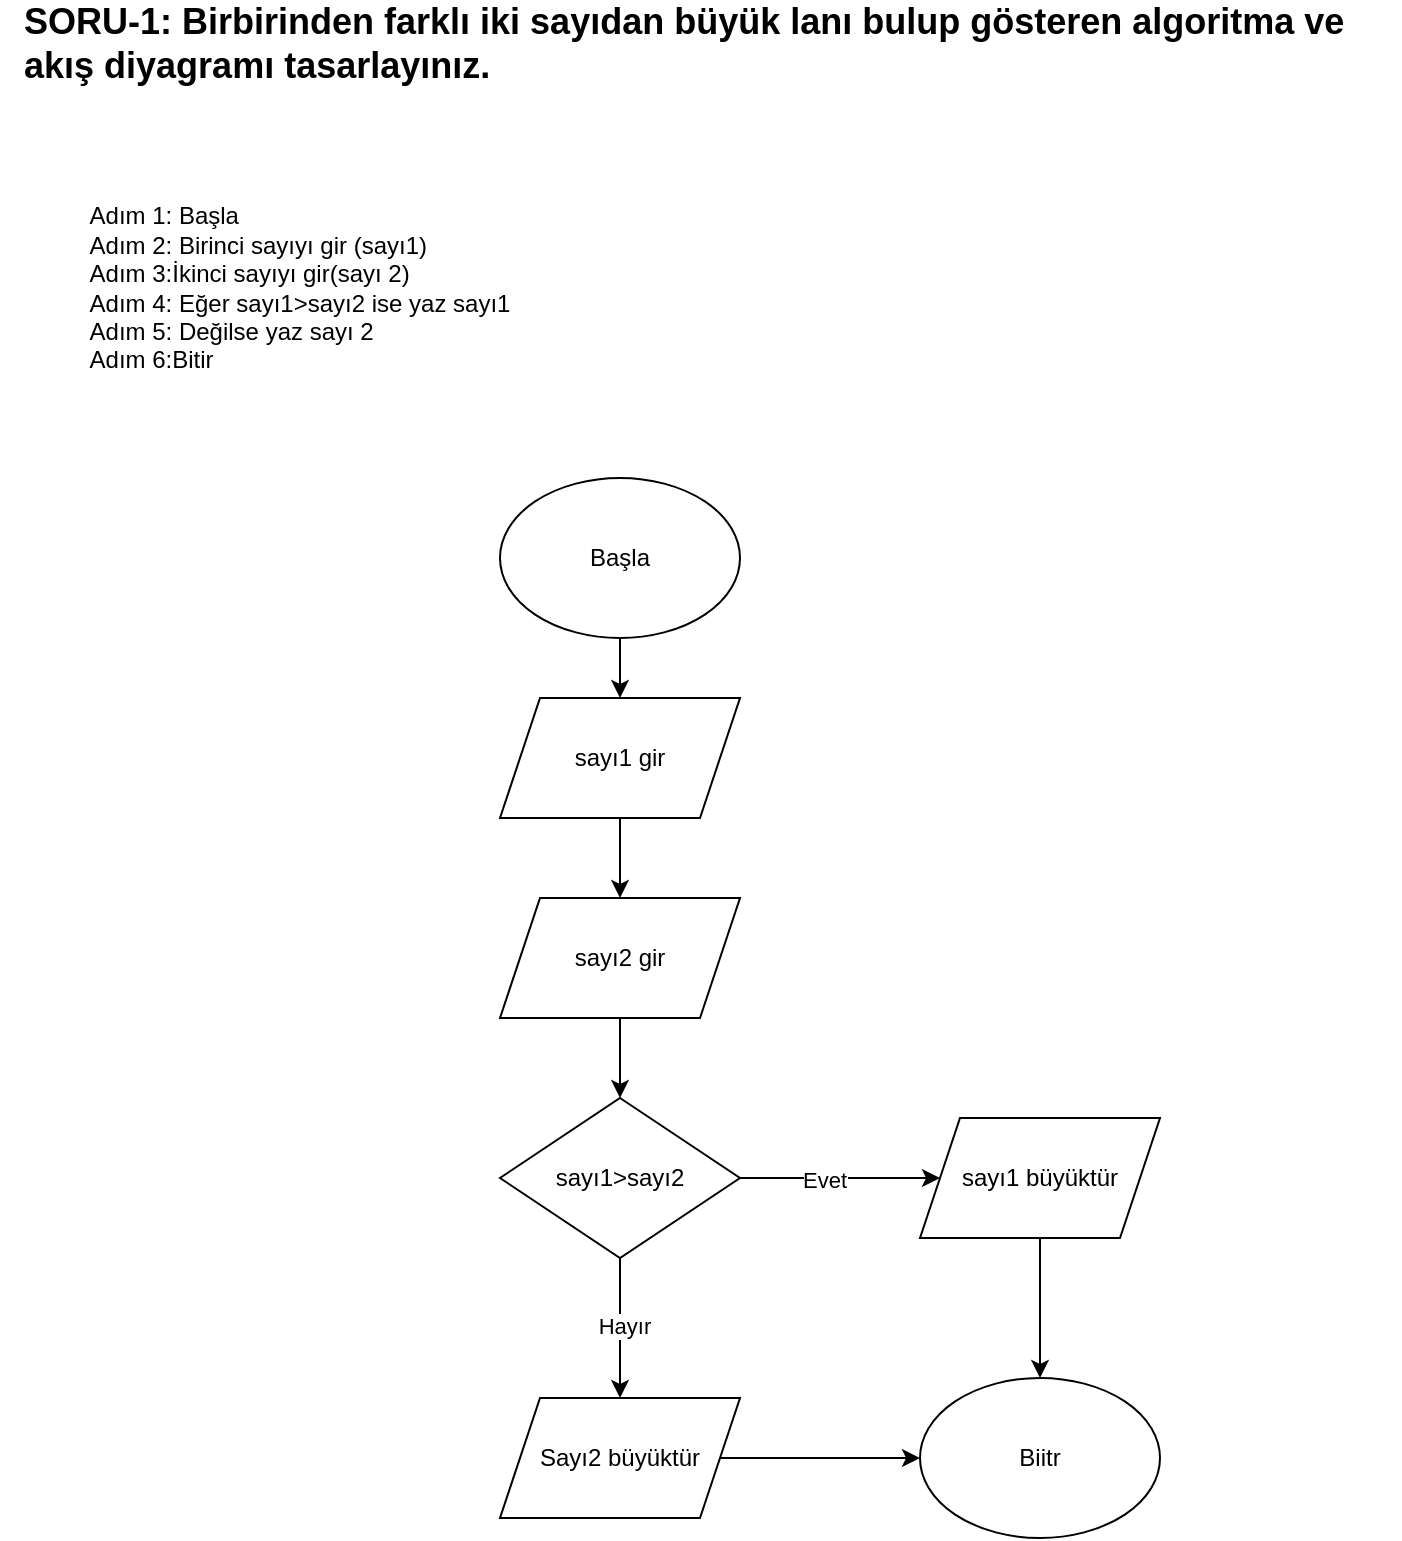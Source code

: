 <mxfile version="24.7.7" pages="8">
  <diagram name="Sayfa -1" id="8TIn3zQopYI5lSx_5Cc3">
    <mxGraphModel dx="1194" dy="520" grid="1" gridSize="10" guides="1" tooltips="1" connect="1" arrows="1" fold="1" page="1" pageScale="1" pageWidth="827" pageHeight="1169" math="0" shadow="0">
      <root>
        <mxCell id="0" />
        <mxCell id="1" parent="0" />
        <mxCell id="Z6iicOLlQh6FCDR5c96K-1" value="&lt;b&gt;&lt;font style=&quot;font-size: 18px;&quot;&gt;SORU-1: Birbirinden farklı iki sayıdan büyük lanı bulup gösteren algoritma ve akış diyagramı tasarlayınız.&lt;/font&gt;&lt;/b&gt;&lt;div&gt;&lt;b&gt;&lt;font size=&quot;3&quot;&gt;&lt;br&gt;&lt;/font&gt;&lt;/b&gt;&lt;/div&gt;&lt;div style=&quot;&quot;&gt;&lt;br&gt;&lt;/div&gt;" style="text;html=1;align=left;verticalAlign=middle;whiteSpace=wrap;rounded=0;" vertex="1" parent="1">
          <mxGeometry x="60" y="50" width="690" height="60" as="geometry" />
        </mxCell>
        <mxCell id="Z6iicOLlQh6FCDR5c96K-2" value="&lt;div style=&quot;text-align: left;&quot;&gt;&lt;span style=&quot;background-color: initial;&quot;&gt;Adım 1: Başla&lt;/span&gt;&lt;/div&gt;&lt;div style=&quot;text-align: left;&quot;&gt;Adım 2: Birinci sayıyı gir (sayı1)&lt;/div&gt;&lt;div style=&quot;text-align: left;&quot;&gt;Adım 3:İkinci sayıyı gir(sayı 2)&lt;/div&gt;&lt;div style=&quot;text-align: left;&quot;&gt;Adım 4: Eğer sayı1&amp;gt;sayı2 ise yaz sayı1&lt;/div&gt;&lt;div style=&quot;text-align: left;&quot;&gt;Adım 5: Değilse yaz sayı 2&lt;/div&gt;&lt;div style=&quot;text-align: left;&quot;&gt;Adım 6:Bitir&lt;/div&gt;" style="text;html=1;align=center;verticalAlign=middle;whiteSpace=wrap;rounded=0;" vertex="1" parent="1">
          <mxGeometry x="50" y="120" width="300" height="130" as="geometry" />
        </mxCell>
        <mxCell id="Z6iicOLlQh6FCDR5c96K-5" value="" style="edgeStyle=orthogonalEdgeStyle;rounded=0;orthogonalLoop=1;jettySize=auto;html=1;" edge="1" parent="1" source="Z6iicOLlQh6FCDR5c96K-3" target="Z6iicOLlQh6FCDR5c96K-4">
          <mxGeometry relative="1" as="geometry" />
        </mxCell>
        <mxCell id="Z6iicOLlQh6FCDR5c96K-3" value="Başla" style="ellipse;whiteSpace=wrap;html=1;" vertex="1" parent="1">
          <mxGeometry x="300" y="280" width="120" height="80" as="geometry" />
        </mxCell>
        <mxCell id="Z6iicOLlQh6FCDR5c96K-7" value="" style="edgeStyle=orthogonalEdgeStyle;rounded=0;orthogonalLoop=1;jettySize=auto;html=1;" edge="1" parent="1" source="Z6iicOLlQh6FCDR5c96K-4" target="Z6iicOLlQh6FCDR5c96K-6">
          <mxGeometry relative="1" as="geometry" />
        </mxCell>
        <mxCell id="Z6iicOLlQh6FCDR5c96K-4" value="sayı1 gir" style="shape=parallelogram;perimeter=parallelogramPerimeter;whiteSpace=wrap;html=1;fixedSize=1;" vertex="1" parent="1">
          <mxGeometry x="300" y="390" width="120" height="60" as="geometry" />
        </mxCell>
        <mxCell id="Z6iicOLlQh6FCDR5c96K-9" value="" style="edgeStyle=orthogonalEdgeStyle;rounded=0;orthogonalLoop=1;jettySize=auto;html=1;" edge="1" parent="1" source="Z6iicOLlQh6FCDR5c96K-6" target="Z6iicOLlQh6FCDR5c96K-8">
          <mxGeometry relative="1" as="geometry" />
        </mxCell>
        <mxCell id="Z6iicOLlQh6FCDR5c96K-6" value="sayı2 gir" style="shape=parallelogram;perimeter=parallelogramPerimeter;whiteSpace=wrap;html=1;fixedSize=1;" vertex="1" parent="1">
          <mxGeometry x="300" y="490" width="120" height="60" as="geometry" />
        </mxCell>
        <mxCell id="Z6iicOLlQh6FCDR5c96K-15" value="" style="edgeStyle=orthogonalEdgeStyle;rounded=0;orthogonalLoop=1;jettySize=auto;html=1;" edge="1" parent="1" source="Z6iicOLlQh6FCDR5c96K-8" target="Z6iicOLlQh6FCDR5c96K-10">
          <mxGeometry relative="1" as="geometry" />
        </mxCell>
        <mxCell id="Z6iicOLlQh6FCDR5c96K-16" value="Evet" style="edgeLabel;html=1;align=center;verticalAlign=middle;resizable=0;points=[];" vertex="1" connectable="0" parent="Z6iicOLlQh6FCDR5c96K-15">
          <mxGeometry x="-0.167" relative="1" as="geometry">
            <mxPoint y="1" as="offset" />
          </mxGeometry>
        </mxCell>
        <mxCell id="Z6iicOLlQh6FCDR5c96K-18" value="" style="edgeStyle=orthogonalEdgeStyle;rounded=0;orthogonalLoop=1;jettySize=auto;html=1;" edge="1" parent="1" source="Z6iicOLlQh6FCDR5c96K-8" target="Z6iicOLlQh6FCDR5c96K-17">
          <mxGeometry relative="1" as="geometry" />
        </mxCell>
        <mxCell id="Z6iicOLlQh6FCDR5c96K-19" value="Hayır" style="edgeLabel;html=1;align=center;verticalAlign=middle;resizable=0;points=[];" vertex="1" connectable="0" parent="Z6iicOLlQh6FCDR5c96K-18">
          <mxGeometry x="-0.025" y="2" relative="1" as="geometry">
            <mxPoint as="offset" />
          </mxGeometry>
        </mxCell>
        <mxCell id="Z6iicOLlQh6FCDR5c96K-8" value="sayı1&amp;gt;sayı2" style="rhombus;whiteSpace=wrap;html=1;" vertex="1" parent="1">
          <mxGeometry x="300" y="590" width="120" height="80" as="geometry" />
        </mxCell>
        <mxCell id="Z6iicOLlQh6FCDR5c96K-22" value="" style="edgeStyle=orthogonalEdgeStyle;rounded=0;orthogonalLoop=1;jettySize=auto;html=1;" edge="1" parent="1" source="Z6iicOLlQh6FCDR5c96K-10" target="Z6iicOLlQh6FCDR5c96K-20">
          <mxGeometry relative="1" as="geometry" />
        </mxCell>
        <mxCell id="Z6iicOLlQh6FCDR5c96K-10" value="sayı1 büyüktür" style="shape=parallelogram;perimeter=parallelogramPerimeter;whiteSpace=wrap;html=1;fixedSize=1;" vertex="1" parent="1">
          <mxGeometry x="510" y="600" width="120" height="60" as="geometry" />
        </mxCell>
        <mxCell id="Z6iicOLlQh6FCDR5c96K-21" value="" style="edgeStyle=orthogonalEdgeStyle;rounded=0;orthogonalLoop=1;jettySize=auto;html=1;" edge="1" parent="1" source="Z6iicOLlQh6FCDR5c96K-17" target="Z6iicOLlQh6FCDR5c96K-20">
          <mxGeometry relative="1" as="geometry" />
        </mxCell>
        <mxCell id="Z6iicOLlQh6FCDR5c96K-17" value="Sayı2 büyüktür" style="shape=parallelogram;perimeter=parallelogramPerimeter;whiteSpace=wrap;html=1;fixedSize=1;" vertex="1" parent="1">
          <mxGeometry x="300" y="740" width="120" height="60" as="geometry" />
        </mxCell>
        <mxCell id="Z6iicOLlQh6FCDR5c96K-20" value="Biitr" style="ellipse;whiteSpace=wrap;html=1;" vertex="1" parent="1">
          <mxGeometry x="510" y="730" width="120" height="80" as="geometry" />
        </mxCell>
      </root>
    </mxGraphModel>
  </diagram>
  <diagram id="6tcUykKg7Ndr2VThZamd" name="Sayfa -2">
    <mxGraphModel dx="1194" dy="1689" grid="1" gridSize="10" guides="1" tooltips="1" connect="1" arrows="1" fold="1" page="1" pageScale="1" pageWidth="827" pageHeight="1169" math="0" shadow="0">
      <root>
        <mxCell id="0" />
        <mxCell id="1" parent="0" />
        <mxCell id="WCuC0tUViyuLJzzAWCMi-1" value="&lt;span style=&quot;font-size: 14px;&quot;&gt;&lt;b&gt;SORU-2: Bir öğrencinin klavyeden girilen iki notunun ortalamasını hesaplayan ve çıkan sonuca göre notun iyi ve kötü olduğunu ekrana yazdıran programın algoritmasını ve akış şemasını hazırlayınız. (Ortalama 70&#39;den büyük ise iyi, küçük ise kötü kabul edilecek)&lt;/b&gt;&lt;/span&gt;" style="text;html=1;align=left;verticalAlign=middle;whiteSpace=wrap;rounded=0;" vertex="1" parent="1">
          <mxGeometry x="50" y="-1120" width="730" height="80" as="geometry" />
        </mxCell>
        <mxCell id="WCuC0tUViyuLJzzAWCMi-3" value="Adım-1: Başla&lt;div&gt;Adım-2: Birinci notu gir (not1)&lt;/div&gt;&lt;div&gt;Adım-3: İkinci notu gir (not2)&lt;/div&gt;&lt;div&gt;Adım-4 : ortalama = (not1 + not2)/2&lt;/div&gt;&lt;div&gt;Adım-5: ortalama&amp;gt;70 ise yaz iyii&lt;/div&gt;&lt;div&gt;Adım-6: Değilse yaz kötü&lt;/div&gt;&lt;div&gt;Adım-7: Bitir&lt;/div&gt;" style="text;html=1;align=left;verticalAlign=middle;resizable=0;points=[];autosize=1;strokeColor=none;fillColor=none;" vertex="1" parent="1">
          <mxGeometry x="60" y="-1005" width="210" height="110" as="geometry" />
        </mxCell>
        <mxCell id="WCuC0tUViyuLJzzAWCMi-8" value="" style="edgeStyle=orthogonalEdgeStyle;rounded=0;orthogonalLoop=1;jettySize=auto;html=1;" edge="1" parent="1" source="WCuC0tUViyuLJzzAWCMi-4" target="WCuC0tUViyuLJzzAWCMi-5">
          <mxGeometry relative="1" as="geometry" />
        </mxCell>
        <mxCell id="WCuC0tUViyuLJzzAWCMi-4" value="Başla" style="ellipse;whiteSpace=wrap;html=1;" vertex="1" parent="1">
          <mxGeometry x="230" y="-860" width="140" height="90" as="geometry" />
        </mxCell>
        <mxCell id="WCuC0tUViyuLJzzAWCMi-9" value="" style="edgeStyle=orthogonalEdgeStyle;rounded=0;orthogonalLoop=1;jettySize=auto;html=1;" edge="1" parent="1" source="WCuC0tUViyuLJzzAWCMi-5" target="WCuC0tUViyuLJzzAWCMi-6">
          <mxGeometry relative="1" as="geometry" />
        </mxCell>
        <mxCell id="WCuC0tUViyuLJzzAWCMi-5" value="not1 gir" style="shape=parallelogram;perimeter=parallelogramPerimeter;whiteSpace=wrap;html=1;fixedSize=1;" vertex="1" parent="1">
          <mxGeometry x="240" y="-730" width="120" height="60" as="geometry" />
        </mxCell>
        <mxCell id="WCuC0tUViyuLJzzAWCMi-10" value="" style="edgeStyle=orthogonalEdgeStyle;rounded=0;orthogonalLoop=1;jettySize=auto;html=1;" edge="1" parent="1" source="WCuC0tUViyuLJzzAWCMi-6" target="WCuC0tUViyuLJzzAWCMi-7">
          <mxGeometry relative="1" as="geometry" />
        </mxCell>
        <mxCell id="WCuC0tUViyuLJzzAWCMi-6" value="not2 gir" style="shape=parallelogram;perimeter=parallelogramPerimeter;whiteSpace=wrap;html=1;fixedSize=1;" vertex="1" parent="1">
          <mxGeometry x="240" y="-620" width="120" height="60" as="geometry" />
        </mxCell>
        <mxCell id="WCuC0tUViyuLJzzAWCMi-12" value="" style="edgeStyle=orthogonalEdgeStyle;rounded=0;orthogonalLoop=1;jettySize=auto;html=1;" edge="1" parent="1" source="WCuC0tUViyuLJzzAWCMi-7" target="WCuC0tUViyuLJzzAWCMi-11">
          <mxGeometry relative="1" as="geometry" />
        </mxCell>
        <mxCell id="WCuC0tUViyuLJzzAWCMi-7" value="not1+not2=toplam" style="rounded=0;whiteSpace=wrap;html=1;" vertex="1" parent="1">
          <mxGeometry x="240" y="-510" width="120" height="60" as="geometry" />
        </mxCell>
        <mxCell id="WCuC0tUViyuLJzzAWCMi-15" value="" style="edgeStyle=orthogonalEdgeStyle;rounded=0;orthogonalLoop=1;jettySize=auto;html=1;" edge="1" parent="1" source="WCuC0tUViyuLJzzAWCMi-11" target="WCuC0tUViyuLJzzAWCMi-13">
          <mxGeometry relative="1" as="geometry" />
        </mxCell>
        <mxCell id="WCuC0tUViyuLJzzAWCMi-11" value="toplam/2=ortalama" style="rounded=0;whiteSpace=wrap;html=1;" vertex="1" parent="1">
          <mxGeometry x="240" y="-400" width="120" height="60" as="geometry" />
        </mxCell>
        <mxCell id="WCuC0tUViyuLJzzAWCMi-16" value="" style="edgeStyle=orthogonalEdgeStyle;rounded=0;orthogonalLoop=1;jettySize=auto;html=1;" edge="1" parent="1" source="WCuC0tUViyuLJzzAWCMi-13" target="WCuC0tUViyuLJzzAWCMi-14">
          <mxGeometry relative="1" as="geometry" />
        </mxCell>
        <mxCell id="WCuC0tUViyuLJzzAWCMi-17" value="evet" style="edgeLabel;html=1;align=center;verticalAlign=middle;resizable=0;points=[];" vertex="1" connectable="0" parent="WCuC0tUViyuLJzzAWCMi-16">
          <mxGeometry x="-0.156" y="-2" relative="1" as="geometry">
            <mxPoint as="offset" />
          </mxGeometry>
        </mxCell>
        <mxCell id="WCuC0tUViyuLJzzAWCMi-19" value="" style="edgeStyle=orthogonalEdgeStyle;rounded=0;orthogonalLoop=1;jettySize=auto;html=1;" edge="1" parent="1" source="WCuC0tUViyuLJzzAWCMi-13" target="WCuC0tUViyuLJzzAWCMi-18">
          <mxGeometry relative="1" as="geometry" />
        </mxCell>
        <mxCell id="WCuC0tUViyuLJzzAWCMi-20" value="hayır" style="edgeLabel;html=1;align=center;verticalAlign=middle;resizable=0;points=[];" vertex="1" connectable="0" parent="WCuC0tUViyuLJzzAWCMi-19">
          <mxGeometry x="-0.16" y="-1" relative="1" as="geometry">
            <mxPoint as="offset" />
          </mxGeometry>
        </mxCell>
        <mxCell id="WCuC0tUViyuLJzzAWCMi-13" value="ortalama&amp;gt;70" style="shape=parallelogram;perimeter=parallelogramPerimeter;whiteSpace=wrap;html=1;fixedSize=1;" vertex="1" parent="1">
          <mxGeometry x="240" y="-300" width="120" height="60" as="geometry" />
        </mxCell>
        <mxCell id="WCuC0tUViyuLJzzAWCMi-23" value="" style="edgeStyle=orthogonalEdgeStyle;rounded=0;orthogonalLoop=1;jettySize=auto;html=1;" edge="1" parent="1" source="WCuC0tUViyuLJzzAWCMi-14" target="WCuC0tUViyuLJzzAWCMi-21">
          <mxGeometry relative="1" as="geometry" />
        </mxCell>
        <mxCell id="WCuC0tUViyuLJzzAWCMi-14" value="iyi" style="shape=document;whiteSpace=wrap;html=1;boundedLbl=1;" vertex="1" parent="1">
          <mxGeometry x="414" y="-300" width="120" height="60" as="geometry" />
        </mxCell>
        <mxCell id="WCuC0tUViyuLJzzAWCMi-22" value="" style="edgeStyle=orthogonalEdgeStyle;rounded=0;orthogonalLoop=1;jettySize=auto;html=1;" edge="1" parent="1" source="WCuC0tUViyuLJzzAWCMi-18" target="WCuC0tUViyuLJzzAWCMi-21">
          <mxGeometry relative="1" as="geometry" />
        </mxCell>
        <mxCell id="WCuC0tUViyuLJzzAWCMi-18" value="kötü" style="shape=document;whiteSpace=wrap;html=1;boundedLbl=1;" vertex="1" parent="1">
          <mxGeometry x="240" y="-190" width="120" height="60" as="geometry" />
        </mxCell>
        <mxCell id="WCuC0tUViyuLJzzAWCMi-21" value="Bitir" style="ellipse;whiteSpace=wrap;html=1;" vertex="1" parent="1">
          <mxGeometry x="414" y="-200" width="120" height="80" as="geometry" />
        </mxCell>
      </root>
    </mxGraphModel>
  </diagram>
  <diagram id="eAqgG2Tcb8Nez8pgeEzO" name="Sayfa -3">
    <mxGraphModel dx="2021" dy="520" grid="1" gridSize="10" guides="1" tooltips="1" connect="1" arrows="1" fold="1" page="1" pageScale="1" pageWidth="827" pageHeight="1169" math="0" shadow="0">
      <root>
        <mxCell id="0" />
        <mxCell id="1" parent="0" />
        <mxCell id="n0dp1UExQheG4n5YwMV1-1" value="&lt;span style=&quot;font-size: 14px;&quot;&gt;&lt;b&gt;SORU-3 : Verilen tamsaynın sıfır, pozitif ya da negatif olup olmadığını bulan algoritma ve akış diyagramı tasarlayınız.&lt;/b&gt;&lt;/span&gt;" style="text;html=1;align=left;verticalAlign=middle;whiteSpace=wrap;rounded=0;" vertex="1" parent="1">
          <mxGeometry x="60" y="40" width="690" height="90" as="geometry" />
        </mxCell>
        <mxCell id="n0dp1UExQheG4n5YwMV1-2" value="Adım 1: Başla&lt;div&gt;Adım 2:Sayı gir (sayı1)&lt;/div&gt;&lt;div&gt;Adım 3: Eğer sayı1&amp;gt;0 ise yaz pozitif&lt;/div&gt;&lt;div&gt;Adım 4: Eğer sayı1&amp;lt;0 ise yaz negatif&lt;/div&gt;&lt;div&gt;Adım 5: Değilse yaz sıfır&amp;nbsp;&lt;/div&gt;&lt;div&gt;Adım 6: Bitir&lt;/div&gt;" style="text;html=1;align=left;verticalAlign=middle;whiteSpace=wrap;rounded=0;" vertex="1" parent="1">
          <mxGeometry x="40" y="130" width="240" height="90" as="geometry" />
        </mxCell>
        <mxCell id="uROtte4X9fEbl7g7SXkK-3" value="" style="edgeStyle=orthogonalEdgeStyle;rounded=0;orthogonalLoop=1;jettySize=auto;html=1;" edge="1" parent="1" source="uROtte4X9fEbl7g7SXkK-1" target="uROtte4X9fEbl7g7SXkK-2">
          <mxGeometry relative="1" as="geometry" />
        </mxCell>
        <mxCell id="uROtte4X9fEbl7g7SXkK-1" value="Başla" style="ellipse;whiteSpace=wrap;html=1;" vertex="1" parent="1">
          <mxGeometry x="294" y="240" width="120" height="80" as="geometry" />
        </mxCell>
        <mxCell id="uROtte4X9fEbl7g7SXkK-5" value="" style="edgeStyle=orthogonalEdgeStyle;rounded=0;orthogonalLoop=1;jettySize=auto;html=1;" edge="1" parent="1" source="uROtte4X9fEbl7g7SXkK-2" target="uROtte4X9fEbl7g7SXkK-4">
          <mxGeometry relative="1" as="geometry" />
        </mxCell>
        <mxCell id="uROtte4X9fEbl7g7SXkK-15" value="" style="edgeStyle=orthogonalEdgeStyle;rounded=0;orthogonalLoop=1;jettySize=auto;html=1;" edge="1" parent="1" source="uROtte4X9fEbl7g7SXkK-2" target="uROtte4X9fEbl7g7SXkK-12">
          <mxGeometry relative="1" as="geometry" />
        </mxCell>
        <mxCell id="uROtte4X9fEbl7g7SXkK-19" style="edgeStyle=orthogonalEdgeStyle;rounded=0;orthogonalLoop=1;jettySize=auto;html=1;entryX=1;entryY=0;entryDx=0;entryDy=0;" edge="1" parent="1" source="uROtte4X9fEbl7g7SXkK-2" target="uROtte4X9fEbl7g7SXkK-16">
          <mxGeometry relative="1" as="geometry">
            <mxPoint x="354" y="470" as="targetPoint" />
          </mxGeometry>
        </mxCell>
        <mxCell id="uROtte4X9fEbl7g7SXkK-2" value="sayı1 gir" style="shape=parallelogram;perimeter=parallelogramPerimeter;whiteSpace=wrap;html=1;fixedSize=1;" vertex="1" parent="1">
          <mxGeometry x="294" y="360" width="120" height="60" as="geometry" />
        </mxCell>
        <mxCell id="uROtte4X9fEbl7g7SXkK-9" value="" style="edgeStyle=orthogonalEdgeStyle;rounded=0;orthogonalLoop=1;jettySize=auto;html=1;" edge="1" parent="1" source="uROtte4X9fEbl7g7SXkK-4" target="uROtte4X9fEbl7g7SXkK-6">
          <mxGeometry relative="1" as="geometry" />
        </mxCell>
        <mxCell id="uROtte4X9fEbl7g7SXkK-10" value="evet" style="edgeLabel;html=1;align=center;verticalAlign=middle;resizable=0;points=[];" vertex="1" connectable="0" parent="uROtte4X9fEbl7g7SXkK-9">
          <mxGeometry x="-0.016" y="-2" relative="1" as="geometry">
            <mxPoint y="1" as="offset" />
          </mxGeometry>
        </mxCell>
        <mxCell id="uROtte4X9fEbl7g7SXkK-4" value="sayı1&amp;gt;0" style="rhombus;whiteSpace=wrap;html=1;" vertex="1" parent="1">
          <mxGeometry x="360" y="470" width="150" height="80" as="geometry" />
        </mxCell>
        <mxCell id="uROtte4X9fEbl7g7SXkK-23" style="edgeStyle=orthogonalEdgeStyle;rounded=0;orthogonalLoop=1;jettySize=auto;html=1;exitX=0;exitY=1;exitDx=0;exitDy=0;entryX=1;entryY=0;entryDx=0;entryDy=0;" edge="1" parent="1" source="uROtte4X9fEbl7g7SXkK-6" target="uROtte4X9fEbl7g7SXkK-20">
          <mxGeometry relative="1" as="geometry" />
        </mxCell>
        <mxCell id="uROtte4X9fEbl7g7SXkK-6" value="pozitif" style="shape=parallelogram;perimeter=parallelogramPerimeter;whiteSpace=wrap;html=1;fixedSize=1;" vertex="1" parent="1">
          <mxGeometry x="550" y="480" width="120" height="70" as="geometry" />
        </mxCell>
        <mxCell id="uROtte4X9fEbl7g7SXkK-14" value="" style="edgeStyle=orthogonalEdgeStyle;rounded=0;orthogonalLoop=1;jettySize=auto;html=1;" edge="1" parent="1" source="uROtte4X9fEbl7g7SXkK-12" target="uROtte4X9fEbl7g7SXkK-13">
          <mxGeometry relative="1" as="geometry" />
        </mxCell>
        <mxCell id="uROtte4X9fEbl7g7SXkK-12" value="sayı1&amp;lt;0" style="rhombus;whiteSpace=wrap;html=1;" vertex="1" parent="1">
          <mxGeometry x="100" y="350" width="150" height="80" as="geometry" />
        </mxCell>
        <mxCell id="uROtte4X9fEbl7g7SXkK-25" style="edgeStyle=orthogonalEdgeStyle;rounded=0;orthogonalLoop=1;jettySize=auto;html=1;exitX=0.25;exitY=1;exitDx=0;exitDy=0;" edge="1" parent="1" source="uROtte4X9fEbl7g7SXkK-13" target="uROtte4X9fEbl7g7SXkK-20">
          <mxGeometry relative="1" as="geometry">
            <mxPoint x="270" y="1000" as="targetPoint" />
            <Array as="points">
              <mxPoint x="-50" y="710" />
            </Array>
          </mxGeometry>
        </mxCell>
        <mxCell id="uROtte4X9fEbl7g7SXkK-13" value="negatif" style="shape=parallelogram;perimeter=parallelogramPerimeter;whiteSpace=wrap;html=1;fixedSize=1;" vertex="1" parent="1">
          <mxGeometry x="-80" y="360" width="120" height="60" as="geometry" />
        </mxCell>
        <mxCell id="uROtte4X9fEbl7g7SXkK-18" value="" style="edgeStyle=orthogonalEdgeStyle;rounded=0;orthogonalLoop=1;jettySize=auto;html=1;" edge="1" parent="1" source="uROtte4X9fEbl7g7SXkK-16" target="uROtte4X9fEbl7g7SXkK-17">
          <mxGeometry relative="1" as="geometry" />
        </mxCell>
        <mxCell id="uROtte4X9fEbl7g7SXkK-16" value="sayı1=0" style="rhombus;whiteSpace=wrap;html=1;" vertex="1" parent="1">
          <mxGeometry x="190" y="480" width="120" height="80" as="geometry" />
        </mxCell>
        <mxCell id="uROtte4X9fEbl7g7SXkK-17" value="sıfır" style="shape=parallelogram;perimeter=parallelogramPerimeter;whiteSpace=wrap;html=1;fixedSize=1;" vertex="1" parent="1">
          <mxGeometry x="10" y="490" width="120" height="60" as="geometry" />
        </mxCell>
        <mxCell id="uROtte4X9fEbl7g7SXkK-20" value="Bitir" style="ellipse;whiteSpace=wrap;html=1;" vertex="1" parent="1">
          <mxGeometry x="250" y="680" width="120" height="80" as="geometry" />
        </mxCell>
        <mxCell id="uROtte4X9fEbl7g7SXkK-24" style="edgeStyle=orthogonalEdgeStyle;rounded=0;orthogonalLoop=1;jettySize=auto;html=1;exitX=0.75;exitY=1;exitDx=0;exitDy=0;entryX=0.258;entryY=0.081;entryDx=0;entryDy=0;entryPerimeter=0;" edge="1" parent="1" source="uROtte4X9fEbl7g7SXkK-17" target="uROtte4X9fEbl7g7SXkK-20">
          <mxGeometry relative="1" as="geometry" />
        </mxCell>
      </root>
    </mxGraphModel>
  </diagram>
  <diagram id="PVmDCBJEGtXN1fiwWIsq" name="Sayfa -4">
    <mxGraphModel dx="1194" dy="520" grid="1" gridSize="10" guides="1" tooltips="1" connect="1" arrows="1" fold="1" page="1" pageScale="1" pageWidth="827" pageHeight="1169" math="0" shadow="0">
      <root>
        <mxCell id="0" />
        <mxCell id="1" parent="0" />
        <mxCell id="-RcinpHAfjEpp2KopYWO-2" value="&lt;font size=&quot;3&quot;&gt;&lt;b&gt;SORU-4: Ekrana 10 defa programcının adını yazan algoritmayı ve akış diyagramını yapınız.&lt;/b&gt;&lt;/font&gt;" style="text;html=1;align=center;verticalAlign=middle;whiteSpace=wrap;rounded=0;" vertex="1" parent="1">
          <mxGeometry x="54" y="30" width="720" height="70" as="geometry" />
        </mxCell>
        <mxCell id="-RcinpHAfjEpp2KopYWO-3" value="Adım 1: Başla&lt;div&gt;Adım 2: sayaç=1 (Saya. bir döngüye girecek ve aynı iami 10 defa yazdırmış olacağız)&lt;/div&gt;&lt;div&gt;Adım 3: Yaz &quot;Hatice&quot;&lt;/div&gt;&lt;div&gt;Adım 4: sayaç=sayaç + 1&lt;/div&gt;&lt;div&gt;Adım 5: Eğer sayaç&amp;lt;10 ise git Adım 3&lt;/div&gt;&lt;div&gt;Adım 6: Bitir&lt;/div&gt;" style="text;html=1;align=left;verticalAlign=middle;whiteSpace=wrap;rounded=0;" vertex="1" parent="1">
          <mxGeometry x="60" y="120" width="250" height="80" as="geometry" />
        </mxCell>
        <mxCell id="-RcinpHAfjEpp2KopYWO-7" value="" style="edgeStyle=orthogonalEdgeStyle;rounded=0;orthogonalLoop=1;jettySize=auto;html=1;entryX=0.5;entryY=0;entryDx=0;entryDy=0;" edge="1" parent="1" source="-RcinpHAfjEpp2KopYWO-5" target="-RcinpHAfjEpp2KopYWO-9">
          <mxGeometry relative="1" as="geometry">
            <mxPoint x="370" y="350" as="targetPoint" />
          </mxGeometry>
        </mxCell>
        <mxCell id="-RcinpHAfjEpp2KopYWO-5" value="Başla" style="ellipse;whiteSpace=wrap;html=1;" vertex="1" parent="1">
          <mxGeometry x="300" y="240" width="120" height="80" as="geometry" />
        </mxCell>
        <mxCell id="-RcinpHAfjEpp2KopYWO-13" value="" style="edgeStyle=orthogonalEdgeStyle;rounded=0;orthogonalLoop=1;jettySize=auto;html=1;" edge="1" parent="1" source="-RcinpHAfjEpp2KopYWO-6" target="-RcinpHAfjEpp2KopYWO-12">
          <mxGeometry relative="1" as="geometry" />
        </mxCell>
        <mxCell id="-RcinpHAfjEpp2KopYWO-6" value="&quot;Hatice&quot;" style="shape=parallelogram;perimeter=parallelogramPerimeter;whiteSpace=wrap;html=1;fixedSize=1;" vertex="1" parent="1">
          <mxGeometry x="300" y="460" width="120" height="60" as="geometry" />
        </mxCell>
        <mxCell id="-RcinpHAfjEpp2KopYWO-11" value="" style="edgeStyle=orthogonalEdgeStyle;rounded=0;orthogonalLoop=1;jettySize=auto;html=1;" edge="1" parent="1" source="-RcinpHAfjEpp2KopYWO-9" target="-RcinpHAfjEpp2KopYWO-6">
          <mxGeometry relative="1" as="geometry" />
        </mxCell>
        <mxCell id="-RcinpHAfjEpp2KopYWO-9" value="sayaç = 1" style="rounded=0;whiteSpace=wrap;html=1;" vertex="1" parent="1">
          <mxGeometry x="300" y="360" width="120" height="60" as="geometry" />
        </mxCell>
        <mxCell id="-RcinpHAfjEpp2KopYWO-15" value="" style="edgeStyle=orthogonalEdgeStyle;rounded=0;orthogonalLoop=1;jettySize=auto;html=1;" edge="1" parent="1" source="-RcinpHAfjEpp2KopYWO-12" target="-RcinpHAfjEpp2KopYWO-14">
          <mxGeometry relative="1" as="geometry" />
        </mxCell>
        <mxCell id="-RcinpHAfjEpp2KopYWO-12" value="sayaç + 1 = sayaç" style="rounded=0;whiteSpace=wrap;html=1;" vertex="1" parent="1">
          <mxGeometry x="300" y="570" width="120" height="60" as="geometry" />
        </mxCell>
        <mxCell id="-RcinpHAfjEpp2KopYWO-17" value="" style="edgeStyle=orthogonalEdgeStyle;rounded=0;orthogonalLoop=1;jettySize=auto;html=1;" edge="1" parent="1" source="-RcinpHAfjEpp2KopYWO-14" target="-RcinpHAfjEpp2KopYWO-16">
          <mxGeometry relative="1" as="geometry" />
        </mxCell>
        <mxCell id="-RcinpHAfjEpp2KopYWO-22" value="evet" style="edgeLabel;html=1;align=center;verticalAlign=middle;resizable=0;points=[];" vertex="1" connectable="0" parent="-RcinpHAfjEpp2KopYWO-17">
          <mxGeometry x="-0.291" y="3" relative="1" as="geometry">
            <mxPoint as="offset" />
          </mxGeometry>
        </mxCell>
        <mxCell id="-RcinpHAfjEpp2KopYWO-24" value="" style="edgeStyle=orthogonalEdgeStyle;rounded=0;orthogonalLoop=1;jettySize=auto;html=1;" edge="1" parent="1" source="-RcinpHAfjEpp2KopYWO-14" target="-RcinpHAfjEpp2KopYWO-23">
          <mxGeometry relative="1" as="geometry" />
        </mxCell>
        <mxCell id="-RcinpHAfjEpp2KopYWO-25" value="hayır" style="edgeLabel;html=1;align=center;verticalAlign=middle;resizable=0;points=[];" vertex="1" connectable="0" parent="-RcinpHAfjEpp2KopYWO-24">
          <mxGeometry x="-0.16" y="2" relative="1" as="geometry">
            <mxPoint as="offset" />
          </mxGeometry>
        </mxCell>
        <mxCell id="-RcinpHAfjEpp2KopYWO-14" value="sayaç&amp;lt;10&amp;nbsp;" style="rhombus;whiteSpace=wrap;html=1;" vertex="1" parent="1">
          <mxGeometry x="297.5" y="690" width="125" height="80" as="geometry" />
        </mxCell>
        <mxCell id="-RcinpHAfjEpp2KopYWO-19" value="" style="edgeStyle=orthogonalEdgeStyle;rounded=0;orthogonalLoop=1;jettySize=auto;html=1;" edge="1" parent="1" source="-RcinpHAfjEpp2KopYWO-16" target="-RcinpHAfjEpp2KopYWO-18">
          <mxGeometry relative="1" as="geometry" />
        </mxCell>
        <mxCell id="-RcinpHAfjEpp2KopYWO-16" value="" style="shape=waypoint;sketch=0;size=6;pointerEvents=1;points=[];fillColor=default;resizable=0;rotatable=0;perimeter=centerPerimeter;snapToPoint=1;" vertex="1" parent="1">
          <mxGeometry x="555" y="720" width="20" height="20" as="geometry" />
        </mxCell>
        <mxCell id="-RcinpHAfjEpp2KopYWO-21" value="" style="edgeStyle=orthogonalEdgeStyle;rounded=0;orthogonalLoop=1;jettySize=auto;html=1;" edge="1" parent="1" source="-RcinpHAfjEpp2KopYWO-18" target="-RcinpHAfjEpp2KopYWO-20">
          <mxGeometry relative="1" as="geometry" />
        </mxCell>
        <mxCell id="-RcinpHAfjEpp2KopYWO-18" value="" style="shape=waypoint;sketch=0;size=6;pointerEvents=1;points=[];fillColor=default;resizable=0;rotatable=0;perimeter=centerPerimeter;snapToPoint=1;" vertex="1" parent="1">
          <mxGeometry x="555" y="490" width="20" height="20" as="geometry" />
        </mxCell>
        <mxCell id="-RcinpHAfjEpp2KopYWO-20" value="" style="shape=waypoint;sketch=0;size=6;pointerEvents=1;points=[];fillColor=default;resizable=0;rotatable=0;perimeter=centerPerimeter;snapToPoint=1;" vertex="1" parent="1">
          <mxGeometry x="394" y="490" width="20" height="20" as="geometry" />
        </mxCell>
        <mxCell id="-RcinpHAfjEpp2KopYWO-23" value="Bitir" style="ellipse;whiteSpace=wrap;html=1;" vertex="1" parent="1">
          <mxGeometry x="300" y="820" width="120" height="80" as="geometry" />
        </mxCell>
      </root>
    </mxGraphModel>
  </diagram>
  <diagram id="gvgTw7PZ44Pbnj7MHNTQ" name="Sayfa -5">
    <mxGraphModel dx="1194" dy="520" grid="1" gridSize="10" guides="1" tooltips="1" connect="1" arrows="1" fold="1" page="1" pageScale="1" pageWidth="827" pageHeight="1169" math="0" shadow="0">
      <root>
        <mxCell id="0" />
        <mxCell id="1" parent="0" />
        <mxCell id="W-5TObtBOSaKLQpD_Zq4-1" value="&lt;span style=&quot;font-size: 14px;&quot;&gt;&lt;b&gt;SORU-5: 1&#39;den 100&#39;e kadar çift sayıları yazdıran algoritma ve akış diyagramını tasarlayınız.&amp;nbsp;&lt;/b&gt;&lt;/span&gt;" style="text;html=1;align=center;verticalAlign=middle;whiteSpace=wrap;rounded=0;" vertex="1" parent="1">
          <mxGeometry x="70" y="30" width="730" height="70" as="geometry" />
        </mxCell>
        <mxCell id="HsNdsubxsMEhvzvvBal8-1" value="Adım 1: Başla&lt;div&gt;Adım 2: Sayaç = 1&lt;/div&gt;&lt;div&gt;Adım 3: Sayaç Mod2=0 ise yaz Sayaç&lt;/div&gt;&lt;div&gt;Adım 4:&amp;nbsp; Sayaç + 1&lt;/div&gt;&lt;div&gt;Adım 5: Eğer Sayaç&amp;lt;100 ise git Adım 3&#39;e&lt;/div&gt;&lt;div&gt;Adım 6: Bitir&lt;/div&gt;" style="text;html=1;align=left;verticalAlign=middle;whiteSpace=wrap;rounded=0;" vertex="1" parent="1">
          <mxGeometry x="51" y="119" width="239" height="80" as="geometry" />
        </mxCell>
        <mxCell id="HsNdsubxsMEhvzvvBal8-6" value="" style="edgeStyle=orthogonalEdgeStyle;rounded=0;orthogonalLoop=1;jettySize=auto;html=1;" edge="1" parent="1" source="HsNdsubxsMEhvzvvBal8-3" target="HsNdsubxsMEhvzvvBal8-5">
          <mxGeometry relative="1" as="geometry" />
        </mxCell>
        <mxCell id="HsNdsubxsMEhvzvvBal8-3" value="Başla" style="ellipse;whiteSpace=wrap;html=1;" vertex="1" parent="1">
          <mxGeometry x="330" y="230" width="120" height="80" as="geometry" />
        </mxCell>
        <mxCell id="HsNdsubxsMEhvzvvBal8-8" value="" style="edgeStyle=orthogonalEdgeStyle;rounded=0;orthogonalLoop=1;jettySize=auto;html=1;" edge="1" parent="1" source="HsNdsubxsMEhvzvvBal8-5" target="HsNdsubxsMEhvzvvBal8-7">
          <mxGeometry relative="1" as="geometry" />
        </mxCell>
        <mxCell id="HsNdsubxsMEhvzvvBal8-5" value="Sayaç=1" style="rounded=0;whiteSpace=wrap;html=1;" vertex="1" parent="1">
          <mxGeometry x="330" y="350" width="120" height="60" as="geometry" />
        </mxCell>
        <mxCell id="HsNdsubxsMEhvzvvBal8-10" value="" style="edgeStyle=orthogonalEdgeStyle;rounded=0;orthogonalLoop=1;jettySize=auto;html=1;" edge="1" parent="1" source="HsNdsubxsMEhvzvvBal8-7" target="HsNdsubxsMEhvzvvBal8-9">
          <mxGeometry relative="1" as="geometry" />
        </mxCell>
        <mxCell id="HsNdsubxsMEhvzvvBal8-7" value="Sayaç Mod2 = Sonuç" style="rounded=0;whiteSpace=wrap;html=1;" vertex="1" parent="1">
          <mxGeometry x="330" y="450" width="120" height="60" as="geometry" />
        </mxCell>
        <mxCell id="HsNdsubxsMEhvzvvBal8-12" value="evet" style="edgeStyle=orthogonalEdgeStyle;rounded=0;orthogonalLoop=1;jettySize=auto;html=1;" edge="1" parent="1" source="HsNdsubxsMEhvzvvBal8-9" target="HsNdsubxsMEhvzvvBal8-11">
          <mxGeometry relative="1" as="geometry" />
        </mxCell>
        <mxCell id="HsNdsubxsMEhvzvvBal8-28" value="" style="edgeStyle=orthogonalEdgeStyle;rounded=0;orthogonalLoop=1;jettySize=auto;html=1;" edge="1" parent="1" source="HsNdsubxsMEhvzvvBal8-9" target="HsNdsubxsMEhvzvvBal8-27">
          <mxGeometry relative="1" as="geometry" />
        </mxCell>
        <mxCell id="HsNdsubxsMEhvzvvBal8-30" value="hayır" style="edgeLabel;html=1;align=center;verticalAlign=middle;resizable=0;points=[];" vertex="1" connectable="0" parent="HsNdsubxsMEhvzvvBal8-28">
          <mxGeometry x="-0.175" y="-3" relative="1" as="geometry">
            <mxPoint as="offset" />
          </mxGeometry>
        </mxCell>
        <mxCell id="HsNdsubxsMEhvzvvBal8-9" value="Sonuç = 0" style="rhombus;whiteSpace=wrap;html=1;" vertex="1" parent="1">
          <mxGeometry x="335" y="570" width="110" height="80" as="geometry" />
        </mxCell>
        <mxCell id="HsNdsubxsMEhvzvvBal8-14" value="" style="edgeStyle=orthogonalEdgeStyle;rounded=0;orthogonalLoop=1;jettySize=auto;html=1;" edge="1" parent="1" source="HsNdsubxsMEhvzvvBal8-11" target="HsNdsubxsMEhvzvvBal8-13">
          <mxGeometry relative="1" as="geometry" />
        </mxCell>
        <mxCell id="HsNdsubxsMEhvzvvBal8-11" value="çift sayı" style="shape=parallelogram;perimeter=parallelogramPerimeter;whiteSpace=wrap;html=1;fixedSize=1;" vertex="1" parent="1">
          <mxGeometry x="490" y="580" width="120" height="60" as="geometry" />
        </mxCell>
        <mxCell id="HsNdsubxsMEhvzvvBal8-16" value="" style="edgeStyle=orthogonalEdgeStyle;rounded=0;orthogonalLoop=1;jettySize=auto;html=1;" edge="1" parent="1" source="HsNdsubxsMEhvzvvBal8-13" target="HsNdsubxsMEhvzvvBal8-15">
          <mxGeometry relative="1" as="geometry" />
        </mxCell>
        <mxCell id="HsNdsubxsMEhvzvvBal8-13" value="sayaç + 1= sayaç" style="rounded=0;whiteSpace=wrap;html=1;" vertex="1" parent="1">
          <mxGeometry x="650" y="580" width="120" height="60" as="geometry" />
        </mxCell>
        <mxCell id="HsNdsubxsMEhvzvvBal8-18" value="" style="edgeStyle=orthogonalEdgeStyle;rounded=0;orthogonalLoop=1;jettySize=auto;html=1;" edge="1" parent="1" source="HsNdsubxsMEhvzvvBal8-15" target="HsNdsubxsMEhvzvvBal8-17">
          <mxGeometry relative="1" as="geometry" />
        </mxCell>
        <mxCell id="HsNdsubxsMEhvzvvBal8-25" value="" style="edgeStyle=orthogonalEdgeStyle;rounded=0;orthogonalLoop=1;jettySize=auto;html=1;" edge="1" parent="1" source="HsNdsubxsMEhvzvvBal8-15" target="HsNdsubxsMEhvzvvBal8-24">
          <mxGeometry relative="1" as="geometry" />
        </mxCell>
        <mxCell id="HsNdsubxsMEhvzvvBal8-26" value="hayır" style="edgeLabel;html=1;align=center;verticalAlign=middle;resizable=0;points=[];" vertex="1" connectable="0" parent="HsNdsubxsMEhvzvvBal8-25">
          <mxGeometry x="-0.035" relative="1" as="geometry">
            <mxPoint as="offset" />
          </mxGeometry>
        </mxCell>
        <mxCell id="HsNdsubxsMEhvzvvBal8-15" value="sayaç &amp;lt; 100" style="rhombus;whiteSpace=wrap;html=1;" vertex="1" parent="1">
          <mxGeometry x="645" y="720" width="130" height="80" as="geometry" />
        </mxCell>
        <mxCell id="HsNdsubxsMEhvzvvBal8-20" value="" style="edgeStyle=orthogonalEdgeStyle;rounded=0;orthogonalLoop=1;jettySize=auto;html=1;" edge="1" parent="1" source="HsNdsubxsMEhvzvvBal8-17" target="HsNdsubxsMEhvzvvBal8-19">
          <mxGeometry relative="1" as="geometry" />
        </mxCell>
        <mxCell id="HsNdsubxsMEhvzvvBal8-23" value="evet" style="edgeLabel;html=1;align=center;verticalAlign=middle;resizable=0;points=[];" vertex="1" connectable="0" parent="HsNdsubxsMEhvzvvBal8-20">
          <mxGeometry x="0.129" relative="1" as="geometry">
            <mxPoint as="offset" />
          </mxGeometry>
        </mxCell>
        <mxCell id="HsNdsubxsMEhvzvvBal8-17" value="" style="shape=waypoint;sketch=0;size=6;pointerEvents=1;points=[];fillColor=default;resizable=0;rotatable=0;perimeter=centerPerimeter;snapToPoint=1;" vertex="1" parent="1">
          <mxGeometry x="910" y="750" width="20" height="20" as="geometry" />
        </mxCell>
        <mxCell id="HsNdsubxsMEhvzvvBal8-22" value="" style="edgeStyle=orthogonalEdgeStyle;rounded=0;orthogonalLoop=1;jettySize=auto;html=1;entryX=1;entryY=0.5;entryDx=0;entryDy=0;" edge="1" parent="1" source="HsNdsubxsMEhvzvvBal8-19" target="HsNdsubxsMEhvzvvBal8-7">
          <mxGeometry relative="1" as="geometry">
            <mxPoint x="860" y="480" as="targetPoint" />
            <Array as="points">
              <mxPoint x="890" y="480" />
              <mxPoint x="890" y="481" />
              <mxPoint x="450" y="481" />
            </Array>
          </mxGeometry>
        </mxCell>
        <mxCell id="HsNdsubxsMEhvzvvBal8-19" value="" style="shape=waypoint;sketch=0;size=6;pointerEvents=1;points=[];fillColor=default;resizable=0;rotatable=0;perimeter=centerPerimeter;snapToPoint=1;" vertex="1" parent="1">
          <mxGeometry x="910" y="470" width="20" height="20" as="geometry" />
        </mxCell>
        <mxCell id="HsNdsubxsMEhvzvvBal8-24" value="Bitir" style="ellipse;whiteSpace=wrap;html=1;" vertex="1" parent="1">
          <mxGeometry x="440" y="720" width="120" height="80" as="geometry" />
        </mxCell>
        <mxCell id="HsNdsubxsMEhvzvvBal8-29" value="" style="edgeStyle=orthogonalEdgeStyle;rounded=0;orthogonalLoop=1;jettySize=auto;html=1;" edge="1" parent="1" source="HsNdsubxsMEhvzvvBal8-27" target="HsNdsubxsMEhvzvvBal8-24">
          <mxGeometry relative="1" as="geometry" />
        </mxCell>
        <mxCell id="HsNdsubxsMEhvzvvBal8-27" value="" style="shape=waypoint;sketch=0;size=6;pointerEvents=1;points=[];fillColor=default;resizable=0;rotatable=0;perimeter=centerPerimeter;snapToPoint=1;" vertex="1" parent="1">
          <mxGeometry x="380" y="760" width="20" height="20" as="geometry" />
        </mxCell>
      </root>
    </mxGraphModel>
  </diagram>
  <diagram id="kFYJ6uUOFxI4NS71wNDr" name="Sayfa -6">
    <mxGraphModel dx="1194" dy="520" grid="1" gridSize="10" guides="1" tooltips="1" connect="1" arrows="1" fold="1" page="1" pageScale="1" pageWidth="827" pageHeight="1169" math="0" shadow="0">
      <root>
        <mxCell id="0" />
        <mxCell id="1" parent="0" />
        <mxCell id="G3-DuVVG1P4sz2gAUV4_-1" value="&lt;font size=&quot;3&quot;&gt;&lt;b&gt;SORU-6: Suyun sıcaklığına göremaddenin halini (katı,sıvı,gaz) gösteren algoritma ve akış diyagramını tasarlayınız&lt;/b&gt;&lt;/font&gt;" style="text;html=1;align=left;verticalAlign=middle;whiteSpace=wrap;rounded=0;" vertex="1" parent="1">
          <mxGeometry x="60" y="40" width="730" height="90" as="geometry" />
        </mxCell>
        <mxCell id="G3-DuVVG1P4sz2gAUV4_-2" value="Adım 1: Başla&lt;div&gt;Adım 2: Suyun sıcaklık değerini gir (derece)&lt;/div&gt;&lt;div&gt;Adım 3: derece&amp;lt;0 ise yaz katı&lt;/div&gt;&lt;div&gt;Adım 4: derece&amp;gt;100 ise yaz gaz&lt;/div&gt;&lt;div&gt;Adım 5: Değilse sıvı&lt;/div&gt;&lt;div&gt;Adım 6: Bitir&lt;/div&gt;" style="text;html=1;align=left;verticalAlign=middle;whiteSpace=wrap;rounded=0;" vertex="1" parent="1">
          <mxGeometry x="60" y="130" width="270" height="100" as="geometry" />
        </mxCell>
        <mxCell id="G3-DuVVG1P4sz2gAUV4_-5" value="" style="edgeStyle=orthogonalEdgeStyle;rounded=0;orthogonalLoop=1;jettySize=auto;html=1;" edge="1" parent="1" source="G3-DuVVG1P4sz2gAUV4_-3" target="G3-DuVVG1P4sz2gAUV4_-4">
          <mxGeometry relative="1" as="geometry" />
        </mxCell>
        <mxCell id="G3-DuVVG1P4sz2gAUV4_-3" value="Başla" style="ellipse;whiteSpace=wrap;html=1;" vertex="1" parent="1">
          <mxGeometry x="320" y="250" width="120" height="80" as="geometry" />
        </mxCell>
        <mxCell id="G3-DuVVG1P4sz2gAUV4_-8" value="" style="edgeStyle=orthogonalEdgeStyle;rounded=0;orthogonalLoop=1;jettySize=auto;html=1;" edge="1" parent="1" source="G3-DuVVG1P4sz2gAUV4_-4" target="G3-DuVVG1P4sz2gAUV4_-6">
          <mxGeometry relative="1" as="geometry" />
        </mxCell>
        <mxCell id="G3-DuVVG1P4sz2gAUV4_-4" value="Suyun sıcaklığını girin&lt;div&gt;derece&lt;/div&gt;" style="shape=parallelogram;perimeter=parallelogramPerimeter;whiteSpace=wrap;html=1;fixedSize=1;" vertex="1" parent="1">
          <mxGeometry x="300" y="370" width="160" height="60" as="geometry" />
        </mxCell>
        <mxCell id="G3-DuVVG1P4sz2gAUV4_-9" value="" style="edgeStyle=orthogonalEdgeStyle;rounded=0;orthogonalLoop=1;jettySize=auto;html=1;" edge="1" parent="1" source="G3-DuVVG1P4sz2gAUV4_-6" target="G3-DuVVG1P4sz2gAUV4_-7">
          <mxGeometry relative="1" as="geometry" />
        </mxCell>
        <mxCell id="G3-DuVVG1P4sz2gAUV4_-10" value="evet" style="edgeLabel;html=1;align=center;verticalAlign=middle;resizable=0;points=[];" vertex="1" connectable="0" parent="G3-DuVVG1P4sz2gAUV4_-9">
          <mxGeometry x="-0.275" y="1" relative="1" as="geometry">
            <mxPoint y="1" as="offset" />
          </mxGeometry>
        </mxCell>
        <mxCell id="G3-DuVVG1P4sz2gAUV4_-12" value="" style="edgeStyle=orthogonalEdgeStyle;rounded=0;orthogonalLoop=1;jettySize=auto;html=1;" edge="1" parent="1" source="G3-DuVVG1P4sz2gAUV4_-6" target="G3-DuVVG1P4sz2gAUV4_-11">
          <mxGeometry relative="1" as="geometry" />
        </mxCell>
        <mxCell id="G3-DuVVG1P4sz2gAUV4_-13" value="hayır" style="edgeLabel;html=1;align=center;verticalAlign=middle;resizable=0;points=[];" vertex="1" connectable="0" parent="G3-DuVVG1P4sz2gAUV4_-12">
          <mxGeometry x="-0.267" y="1" relative="1" as="geometry">
            <mxPoint as="offset" />
          </mxGeometry>
        </mxCell>
        <mxCell id="G3-DuVVG1P4sz2gAUV4_-6" value="derece&amp;lt;o" style="rhombus;whiteSpace=wrap;html=1;" vertex="1" parent="1">
          <mxGeometry x="310" y="480" width="140" height="80" as="geometry" />
        </mxCell>
        <mxCell id="G3-DuVVG1P4sz2gAUV4_-7" value="katı" style="shape=parallelogram;perimeter=parallelogramPerimeter;whiteSpace=wrap;html=1;fixedSize=1;" vertex="1" parent="1">
          <mxGeometry x="520" y="490" width="120" height="60" as="geometry" />
        </mxCell>
        <mxCell id="G3-DuVVG1P4sz2gAUV4_-15" value="evet" style="edgeStyle=orthogonalEdgeStyle;rounded=0;orthogonalLoop=1;jettySize=auto;html=1;" edge="1" parent="1" source="G3-DuVVG1P4sz2gAUV4_-11" target="G3-DuVVG1P4sz2gAUV4_-14">
          <mxGeometry relative="1" as="geometry" />
        </mxCell>
        <mxCell id="G3-DuVVG1P4sz2gAUV4_-17" value="" style="edgeStyle=orthogonalEdgeStyle;rounded=0;orthogonalLoop=1;jettySize=auto;html=1;" edge="1" parent="1" source="G3-DuVVG1P4sz2gAUV4_-11" target="G3-DuVVG1P4sz2gAUV4_-16">
          <mxGeometry relative="1" as="geometry" />
        </mxCell>
        <mxCell id="G3-DuVVG1P4sz2gAUV4_-18" value="hayır" style="edgeLabel;html=1;align=center;verticalAlign=middle;resizable=0;points=[];" vertex="1" connectable="0" parent="G3-DuVVG1P4sz2gAUV4_-17">
          <mxGeometry y="-2" relative="1" as="geometry">
            <mxPoint as="offset" />
          </mxGeometry>
        </mxCell>
        <mxCell id="G3-DuVVG1P4sz2gAUV4_-11" value="derece&amp;gt;100" style="rhombus;whiteSpace=wrap;html=1;" vertex="1" parent="1">
          <mxGeometry x="315" y="620" width="130" height="80" as="geometry" />
        </mxCell>
        <mxCell id="G3-DuVVG1P4sz2gAUV4_-25" style="edgeStyle=orthogonalEdgeStyle;rounded=0;orthogonalLoop=1;jettySize=auto;html=1;exitX=0.75;exitY=1;exitDx=0;exitDy=0;entryX=0.5;entryY=0;entryDx=0;entryDy=0;" edge="1" parent="1" source="G3-DuVVG1P4sz2gAUV4_-14" target="G3-DuVVG1P4sz2gAUV4_-19">
          <mxGeometry relative="1" as="geometry" />
        </mxCell>
        <mxCell id="G3-DuVVG1P4sz2gAUV4_-14" value="gaz" style="shape=parallelogram;perimeter=parallelogramPerimeter;whiteSpace=wrap;html=1;fixedSize=1;" vertex="1" parent="1">
          <mxGeometry x="510" y="630" width="130" height="60" as="geometry" />
        </mxCell>
        <mxCell id="G3-DuVVG1P4sz2gAUV4_-21" value="" style="edgeStyle=orthogonalEdgeStyle;rounded=0;orthogonalLoop=1;jettySize=auto;html=1;" edge="1" parent="1" source="G3-DuVVG1P4sz2gAUV4_-16" target="G3-DuVVG1P4sz2gAUV4_-20">
          <mxGeometry relative="1" as="geometry" />
        </mxCell>
        <mxCell id="G3-DuVVG1P4sz2gAUV4_-16" value="sıvı" style="shape=parallelogram;perimeter=parallelogramPerimeter;whiteSpace=wrap;html=1;fixedSize=1;" vertex="1" parent="1">
          <mxGeometry x="320" y="750" width="120" height="60" as="geometry" />
        </mxCell>
        <mxCell id="G3-DuVVG1P4sz2gAUV4_-19" value="Bitir" style="ellipse;whiteSpace=wrap;html=1;" vertex="1" parent="1">
          <mxGeometry x="620" y="770" width="120" height="80" as="geometry" />
        </mxCell>
        <mxCell id="G3-DuVVG1P4sz2gAUV4_-23" value="" style="edgeStyle=orthogonalEdgeStyle;rounded=0;orthogonalLoop=1;jettySize=auto;html=1;" edge="1" parent="1" source="G3-DuVVG1P4sz2gAUV4_-20" target="G3-DuVVG1P4sz2gAUV4_-22">
          <mxGeometry relative="1" as="geometry" />
        </mxCell>
        <mxCell id="G3-DuVVG1P4sz2gAUV4_-20" value="" style="shape=waypoint;sketch=0;size=6;pointerEvents=1;points=[];fillColor=default;resizable=0;rotatable=0;perimeter=centerPerimeter;snapToPoint=1;" vertex="1" parent="1">
          <mxGeometry x="570" y="770" width="20" height="20" as="geometry" />
        </mxCell>
        <mxCell id="G3-DuVVG1P4sz2gAUV4_-24" value="" style="edgeStyle=orthogonalEdgeStyle;rounded=0;orthogonalLoop=1;jettySize=auto;html=1;" edge="1" parent="1" source="G3-DuVVG1P4sz2gAUV4_-22" target="G3-DuVVG1P4sz2gAUV4_-19">
          <mxGeometry relative="1" as="geometry" />
        </mxCell>
        <mxCell id="G3-DuVVG1P4sz2gAUV4_-22" value="" style="shape=waypoint;sketch=0;size=6;pointerEvents=1;points=[];fillColor=default;resizable=0;rotatable=0;perimeter=centerPerimeter;snapToPoint=1;" vertex="1" parent="1">
          <mxGeometry x="570" y="800" width="20" height="20" as="geometry" />
        </mxCell>
        <mxCell id="G3-DuVVG1P4sz2gAUV4_-26" style="edgeStyle=orthogonalEdgeStyle;rounded=0;orthogonalLoop=1;jettySize=auto;html=1;exitX=1;exitY=0.75;exitDx=0;exitDy=0;entryX=0.933;entryY=0.188;entryDx=0;entryDy=0;entryPerimeter=0;" edge="1" parent="1" source="G3-DuVVG1P4sz2gAUV4_-7" target="G3-DuVVG1P4sz2gAUV4_-19">
          <mxGeometry relative="1" as="geometry">
            <Array as="points">
              <mxPoint x="730" y="532" />
              <mxPoint x="730" y="660" />
              <mxPoint x="732" y="660" />
            </Array>
          </mxGeometry>
        </mxCell>
      </root>
    </mxGraphModel>
  </diagram>
  <diagram id="4yyaf9VIH1lzizM1ZoL0" name="Sayfa -7">
    <mxGraphModel dx="1194" dy="520" grid="1" gridSize="10" guides="1" tooltips="1" connect="1" arrows="1" fold="1" page="1" pageScale="1" pageWidth="827" pageHeight="1169" math="0" shadow="0">
      <root>
        <mxCell id="0" />
        <mxCell id="1" parent="0" />
        <mxCell id="27qhU2uituyUSp6D1uVg-1" value="&lt;font size=&quot;3&quot;&gt;&lt;b&gt;SORU-7 : Kenar uzunlukları girlen bir dikdörtgenin alanını ve çevresini hesaplayan algoritma ve akış diyagramını tasarlayınız.&lt;/b&gt;&lt;/font&gt;" style="text;html=1;align=left;verticalAlign=middle;whiteSpace=wrap;rounded=0;" vertex="1" parent="1">
          <mxGeometry x="39" y="20" width="750" height="100" as="geometry" />
        </mxCell>
        <mxCell id="27qhU2uituyUSp6D1uVg-2" value="Adım 1: Başla&lt;div&gt;Adım 2: Uzun kenarı gir (x)&lt;/div&gt;&lt;div&gt;Adım 3: Kısa kenarı gir (y)&lt;/div&gt;&lt;div&gt;Adım 4: x * y = Alan&amp;nbsp; yaz alan&amp;nbsp;&lt;/div&gt;&lt;div&gt;Adım 5:&amp;nbsp; 2* (x + y ) = Çevre yaz çevre&lt;/div&gt;&lt;div&gt;Adım : Bitir&lt;/div&gt;" style="text;html=1;align=left;verticalAlign=middle;whiteSpace=wrap;rounded=0;" vertex="1" parent="1">
          <mxGeometry x="39" y="110" width="421" height="130" as="geometry" />
        </mxCell>
        <mxCell id="27qhU2uituyUSp6D1uVg-5" value="" style="edgeStyle=orthogonalEdgeStyle;rounded=0;orthogonalLoop=1;jettySize=auto;html=1;" edge="1" parent="1" source="27qhU2uituyUSp6D1uVg-3" target="27qhU2uituyUSp6D1uVg-4">
          <mxGeometry relative="1" as="geometry" />
        </mxCell>
        <mxCell id="27qhU2uituyUSp6D1uVg-3" value="Başla" style="ellipse;whiteSpace=wrap;html=1;" vertex="1" parent="1">
          <mxGeometry x="300" y="240" width="120" height="80" as="geometry" />
        </mxCell>
        <mxCell id="27qhU2uituyUSp6D1uVg-9" value="" style="edgeStyle=orthogonalEdgeStyle;rounded=0;orthogonalLoop=1;jettySize=auto;html=1;" edge="1" parent="1" source="27qhU2uituyUSp6D1uVg-4" target="27qhU2uituyUSp6D1uVg-6">
          <mxGeometry relative="1" as="geometry" />
        </mxCell>
        <mxCell id="27qhU2uituyUSp6D1uVg-4" value="x" style="rhombus;whiteSpace=wrap;html=1;" vertex="1" parent="1">
          <mxGeometry x="300" y="370" width="120" height="80" as="geometry" />
        </mxCell>
        <mxCell id="27qhU2uituyUSp6D1uVg-12" value="" style="edgeStyle=orthogonalEdgeStyle;rounded=0;orthogonalLoop=1;jettySize=auto;html=1;" edge="1" parent="1" source="27qhU2uituyUSp6D1uVg-6" target="27qhU2uituyUSp6D1uVg-10">
          <mxGeometry relative="1" as="geometry" />
        </mxCell>
        <mxCell id="27qhU2uituyUSp6D1uVg-6" value="y" style="rhombus;whiteSpace=wrap;html=1;" vertex="1" parent="1">
          <mxGeometry x="300" y="490" width="120" height="80" as="geometry" />
        </mxCell>
        <mxCell id="27qhU2uituyUSp6D1uVg-13" value="" style="edgeStyle=orthogonalEdgeStyle;rounded=0;orthogonalLoop=1;jettySize=auto;html=1;" edge="1" parent="1" source="27qhU2uituyUSp6D1uVg-10" target="27qhU2uituyUSp6D1uVg-11">
          <mxGeometry relative="1" as="geometry" />
        </mxCell>
        <mxCell id="27qhU2uituyUSp6D1uVg-10" value="x * y = Alan" style="rounded=0;whiteSpace=wrap;html=1;" vertex="1" parent="1">
          <mxGeometry x="300" y="610" width="120" height="60" as="geometry" />
        </mxCell>
        <mxCell id="27qhU2uituyUSp6D1uVg-15" value="" style="edgeStyle=orthogonalEdgeStyle;rounded=0;orthogonalLoop=1;jettySize=auto;html=1;" edge="1" parent="1" source="27qhU2uituyUSp6D1uVg-11" target="27qhU2uituyUSp6D1uVg-14">
          <mxGeometry relative="1" as="geometry" />
        </mxCell>
        <mxCell id="27qhU2uituyUSp6D1uVg-11" value="2*(x + y ) = çevre" style="rounded=0;whiteSpace=wrap;html=1;" vertex="1" parent="1">
          <mxGeometry x="300" y="730" width="120" height="60" as="geometry" />
        </mxCell>
        <mxCell id="27qhU2uituyUSp6D1uVg-17" value="" style="edgeStyle=orthogonalEdgeStyle;rounded=0;orthogonalLoop=1;jettySize=auto;html=1;" edge="1" parent="1" source="27qhU2uituyUSp6D1uVg-14" target="27qhU2uituyUSp6D1uVg-16">
          <mxGeometry relative="1" as="geometry" />
        </mxCell>
        <mxCell id="27qhU2uituyUSp6D1uVg-14" value="Alan" style="shape=parallelogram;perimeter=parallelogramPerimeter;whiteSpace=wrap;html=1;fixedSize=1;" vertex="1" parent="1">
          <mxGeometry x="300" y="840" width="120" height="60" as="geometry" />
        </mxCell>
        <mxCell id="27qhU2uituyUSp6D1uVg-20" value="" style="edgeStyle=orthogonalEdgeStyle;rounded=0;orthogonalLoop=1;jettySize=auto;html=1;" edge="1" parent="1" source="27qhU2uituyUSp6D1uVg-16" target="27qhU2uituyUSp6D1uVg-19">
          <mxGeometry relative="1" as="geometry" />
        </mxCell>
        <mxCell id="27qhU2uituyUSp6D1uVg-16" value="çevre" style="shape=parallelogram;perimeter=parallelogramPerimeter;whiteSpace=wrap;html=1;fixedSize=1;" vertex="1" parent="1">
          <mxGeometry x="300" y="950" width="120" height="60" as="geometry" />
        </mxCell>
        <mxCell id="27qhU2uituyUSp6D1uVg-18" value="Bitir" style="ellipse;whiteSpace=wrap;html=1;" vertex="1" parent="1">
          <mxGeometry x="560" y="940" width="120" height="80" as="geometry" />
        </mxCell>
        <mxCell id="27qhU2uituyUSp6D1uVg-19" value="" style="shape=waypoint;sketch=0;size=6;pointerEvents=1;points=[];fillColor=default;resizable=0;rotatable=0;perimeter=centerPerimeter;snapToPoint=1;" vertex="1" parent="1">
          <mxGeometry x="550" y="970" width="20" height="20" as="geometry" />
        </mxCell>
      </root>
    </mxGraphModel>
  </diagram>
  <diagram id="OZ3C_fV3a7P3_6RoyeMu" name="Sayfa -8">
    <mxGraphModel dx="1194" dy="1689" grid="1" gridSize="10" guides="1" tooltips="1" connect="1" arrows="1" fold="1" page="1" pageScale="1" pageWidth="827" pageHeight="1169" math="0" shadow="0">
      <root>
        <mxCell id="0" />
        <mxCell id="1" parent="0" />
        <mxCell id="xwtqrjqYRyGW1_KYGvoN-1" value="Text" style="text;html=1;align=center;verticalAlign=middle;whiteSpace=wrap;rounded=0;" vertex="1" parent="1">
          <mxGeometry x="380" y="200" width="60" height="30" as="geometry" />
        </mxCell>
        <mxCell id="xwtqrjqYRyGW1_KYGvoN-2" value="&lt;font size=&quot;3&quot;&gt;&lt;b&gt;SORU-8 : Beş sayının toplamını ve ortalamasını veren programa ait algoritmayı ve akış diyagramını tasarlayınız.&lt;/b&gt;&lt;/font&gt;" style="text;html=1;align=left;verticalAlign=middle;whiteSpace=wrap;rounded=0;" vertex="1" parent="1">
          <mxGeometry x="50" y="-1140" width="740" height="140" as="geometry" />
        </mxCell>
        <mxCell id="xwtqrjqYRyGW1_KYGvoN-3" value="Adım 1: Başla&lt;div&gt;Adım 2: sayaç=0 Toplam=0 (5 tane sayıyı ayrı ayrı giricez)&lt;/div&gt;&lt;div&gt;Adım 3: Bir sayı gir (sayı)&lt;/div&gt;&lt;div&gt;Adım 4: Toplam + sayı = Toplam&lt;/div&gt;&lt;div&gt;Adım 5: Sayaç + 1 = Sayaç&lt;/div&gt;&lt;div&gt;Adım 6: Eğer sayaç&amp;lt;5 ise git sdım 3&#39;e&lt;/div&gt;&lt;div&gt;Adım 7: Ortalama= Toplam / 5&lt;/div&gt;&lt;div&gt;Adım 8: Yaz ortalama , toplam&amp;nbsp;&lt;/div&gt;&lt;div&gt;Adım 9: Bitir&lt;/div&gt;" style="text;html=1;align=left;verticalAlign=middle;whiteSpace=wrap;rounded=0;" vertex="1" parent="1">
          <mxGeometry x="60" y="-1020" width="640" height="120" as="geometry" />
        </mxCell>
        <mxCell id="xwtqrjqYRyGW1_KYGvoN-7" value="" style="edgeStyle=orthogonalEdgeStyle;rounded=0;orthogonalLoop=1;jettySize=auto;html=1;" edge="1" parent="1" source="xwtqrjqYRyGW1_KYGvoN-4" target="xwtqrjqYRyGW1_KYGvoN-6">
          <mxGeometry relative="1" as="geometry" />
        </mxCell>
        <mxCell id="xwtqrjqYRyGW1_KYGvoN-4" value="Başla" style="ellipse;whiteSpace=wrap;html=1;" vertex="1" parent="1">
          <mxGeometry x="310" y="-880" width="120" height="80" as="geometry" />
        </mxCell>
        <mxCell id="xwtqrjqYRyGW1_KYGvoN-5" value="Toplam =0" style="rounded=0;whiteSpace=wrap;html=1;" vertex="1" parent="1">
          <mxGeometry x="310" y="-770" width="120" height="50" as="geometry" />
        </mxCell>
        <mxCell id="xwtqrjqYRyGW1_KYGvoN-9" value="" style="edgeStyle=orthogonalEdgeStyle;rounded=0;orthogonalLoop=1;jettySize=auto;html=1;" edge="1" parent="1" source="xwtqrjqYRyGW1_KYGvoN-6" target="xwtqrjqYRyGW1_KYGvoN-8">
          <mxGeometry relative="1" as="geometry" />
        </mxCell>
        <mxCell id="xwtqrjqYRyGW1_KYGvoN-6" value="Sayaç =0" style="rounded=0;whiteSpace=wrap;html=1;" vertex="1" parent="1">
          <mxGeometry x="310" y="-690" width="120" height="50" as="geometry" />
        </mxCell>
        <mxCell id="xwtqrjqYRyGW1_KYGvoN-11" value="" style="edgeStyle=orthogonalEdgeStyle;rounded=0;orthogonalLoop=1;jettySize=auto;html=1;" edge="1" parent="1" source="xwtqrjqYRyGW1_KYGvoN-8" target="xwtqrjqYRyGW1_KYGvoN-10">
          <mxGeometry relative="1" as="geometry" />
        </mxCell>
        <mxCell id="xwtqrjqYRyGW1_KYGvoN-8" value="Bir sayı gir" style="shape=parallelogram;perimeter=parallelogramPerimeter;whiteSpace=wrap;html=1;fixedSize=1;" vertex="1" parent="1">
          <mxGeometry x="310" y="-590" width="120" height="60" as="geometry" />
        </mxCell>
        <mxCell id="xwtqrjqYRyGW1_KYGvoN-13" value="" style="edgeStyle=orthogonalEdgeStyle;rounded=0;orthogonalLoop=1;jettySize=auto;html=1;" edge="1" parent="1" source="xwtqrjqYRyGW1_KYGvoN-10" target="xwtqrjqYRyGW1_KYGvoN-12">
          <mxGeometry relative="1" as="geometry" />
        </mxCell>
        <mxCell id="xwtqrjqYRyGW1_KYGvoN-10" value="Toplam + sayı = Toplam" style="rounded=0;whiteSpace=wrap;html=1;" vertex="1" parent="1">
          <mxGeometry x="300" y="-480" width="140" height="60" as="geometry" />
        </mxCell>
        <mxCell id="xwtqrjqYRyGW1_KYGvoN-15" value="" style="edgeStyle=orthogonalEdgeStyle;rounded=0;orthogonalLoop=1;jettySize=auto;html=1;" edge="1" parent="1" source="xwtqrjqYRyGW1_KYGvoN-12" target="xwtqrjqYRyGW1_KYGvoN-14">
          <mxGeometry relative="1" as="geometry" />
        </mxCell>
        <mxCell id="xwtqrjqYRyGW1_KYGvoN-12" value="Sayaç + 1 = Sayaç" style="rounded=0;whiteSpace=wrap;html=1;" vertex="1" parent="1">
          <mxGeometry x="310" y="-370" width="120" height="60" as="geometry" />
        </mxCell>
        <mxCell id="xwtqrjqYRyGW1_KYGvoN-17" value="" style="edgeStyle=orthogonalEdgeStyle;rounded=0;orthogonalLoop=1;jettySize=auto;html=1;" edge="1" parent="1" source="xwtqrjqYRyGW1_KYGvoN-14" target="xwtqrjqYRyGW1_KYGvoN-16">
          <mxGeometry relative="1" as="geometry" />
        </mxCell>
        <mxCell id="xwtqrjqYRyGW1_KYGvoN-22" value="evet" style="edgeLabel;html=1;align=center;verticalAlign=middle;resizable=0;points=[];" vertex="1" connectable="0" parent="xwtqrjqYRyGW1_KYGvoN-17">
          <mxGeometry x="-0.157" y="1" relative="1" as="geometry">
            <mxPoint as="offset" />
          </mxGeometry>
        </mxCell>
        <mxCell id="xwtqrjqYRyGW1_KYGvoN-24" value="" style="edgeStyle=orthogonalEdgeStyle;rounded=0;orthogonalLoop=1;jettySize=auto;html=1;" edge="1" parent="1" source="xwtqrjqYRyGW1_KYGvoN-14" target="xwtqrjqYRyGW1_KYGvoN-23">
          <mxGeometry relative="1" as="geometry" />
        </mxCell>
        <mxCell id="xwtqrjqYRyGW1_KYGvoN-25" value="hayır" style="edgeLabel;html=1;align=center;verticalAlign=middle;resizable=0;points=[];" vertex="1" connectable="0" parent="xwtqrjqYRyGW1_KYGvoN-24">
          <mxGeometry x="-0.233" y="2" relative="1" as="geometry">
            <mxPoint as="offset" />
          </mxGeometry>
        </mxCell>
        <mxCell id="xwtqrjqYRyGW1_KYGvoN-14" value="sayaç&amp;lt;5" style="rhombus;whiteSpace=wrap;html=1;" vertex="1" parent="1">
          <mxGeometry x="310" y="-260" width="120" height="80" as="geometry" />
        </mxCell>
        <mxCell id="xwtqrjqYRyGW1_KYGvoN-19" value="" style="edgeStyle=orthogonalEdgeStyle;rounded=0;orthogonalLoop=1;jettySize=auto;html=1;" edge="1" parent="1" source="xwtqrjqYRyGW1_KYGvoN-16" target="xwtqrjqYRyGW1_KYGvoN-18">
          <mxGeometry relative="1" as="geometry" />
        </mxCell>
        <mxCell id="xwtqrjqYRyGW1_KYGvoN-16" value="" style="shape=waypoint;sketch=0;size=6;pointerEvents=1;points=[];fillColor=default;resizable=0;rotatable=0;perimeter=centerPerimeter;snapToPoint=1;" vertex="1" parent="1">
          <mxGeometry x="560" y="-230" width="20" height="20" as="geometry" />
        </mxCell>
        <mxCell id="xwtqrjqYRyGW1_KYGvoN-21" value="" style="edgeStyle=orthogonalEdgeStyle;rounded=0;orthogonalLoop=1;jettySize=auto;html=1;" edge="1" parent="1" source="xwtqrjqYRyGW1_KYGvoN-18" target="xwtqrjqYRyGW1_KYGvoN-20">
          <mxGeometry relative="1" as="geometry" />
        </mxCell>
        <mxCell id="xwtqrjqYRyGW1_KYGvoN-18" value="" style="shape=waypoint;sketch=0;size=6;pointerEvents=1;points=[];fillColor=default;resizable=0;rotatable=0;perimeter=centerPerimeter;snapToPoint=1;" vertex="1" parent="1">
          <mxGeometry x="560" y="-570" width="20" height="20" as="geometry" />
        </mxCell>
        <mxCell id="xwtqrjqYRyGW1_KYGvoN-20" value="" style="shape=waypoint;sketch=0;size=6;pointerEvents=1;points=[];fillColor=default;resizable=0;rotatable=0;perimeter=centerPerimeter;snapToPoint=1;" vertex="1" parent="1">
          <mxGeometry x="414" y="-570" width="20" height="20" as="geometry" />
        </mxCell>
        <mxCell id="xwtqrjqYRyGW1_KYGvoN-27" value="" style="edgeStyle=orthogonalEdgeStyle;rounded=0;orthogonalLoop=1;jettySize=auto;html=1;" edge="1" parent="1" source="xwtqrjqYRyGW1_KYGvoN-23" target="xwtqrjqYRyGW1_KYGvoN-26">
          <mxGeometry relative="1" as="geometry" />
        </mxCell>
        <mxCell id="xwtqrjqYRyGW1_KYGvoN-23" value="toplam/ 5 = Ortalama" style="rounded=0;whiteSpace=wrap;html=1;" vertex="1" parent="1">
          <mxGeometry x="310" y="-120" width="120" height="60" as="geometry" />
        </mxCell>
        <mxCell id="xwtqrjqYRyGW1_KYGvoN-29" value="" style="edgeStyle=orthogonalEdgeStyle;rounded=0;orthogonalLoop=1;jettySize=auto;html=1;" edge="1" parent="1" source="xwtqrjqYRyGW1_KYGvoN-26" target="xwtqrjqYRyGW1_KYGvoN-28">
          <mxGeometry relative="1" as="geometry" />
        </mxCell>
        <mxCell id="xwtqrjqYRyGW1_KYGvoN-26" value="ortalama" style="shape=parallelogram;perimeter=parallelogramPerimeter;whiteSpace=wrap;html=1;fixedSize=1;" vertex="1" parent="1">
          <mxGeometry x="500" y="-120" width="120" height="60" as="geometry" />
        </mxCell>
        <mxCell id="xwtqrjqYRyGW1_KYGvoN-31" style="edgeStyle=orthogonalEdgeStyle;rounded=0;orthogonalLoop=1;jettySize=auto;html=1;entryX=0.5;entryY=1;entryDx=0;entryDy=0;" edge="1" parent="1" source="xwtqrjqYRyGW1_KYGvoN-28" target="xwtqrjqYRyGW1_KYGvoN-30">
          <mxGeometry relative="1" as="geometry">
            <mxPoint x="720" y="-230" as="targetPoint" />
          </mxGeometry>
        </mxCell>
        <mxCell id="xwtqrjqYRyGW1_KYGvoN-28" value="toplam" style="shape=parallelogram;perimeter=parallelogramPerimeter;whiteSpace=wrap;html=1;fixedSize=1;" vertex="1" parent="1">
          <mxGeometry x="660" y="-120" width="120" height="60" as="geometry" />
        </mxCell>
        <mxCell id="xwtqrjqYRyGW1_KYGvoN-30" value="Bitir" style="ellipse;whiteSpace=wrap;html=1;" vertex="1" parent="1">
          <mxGeometry x="660" y="-320" width="120" height="80" as="geometry" />
        </mxCell>
      </root>
    </mxGraphModel>
  </diagram>
</mxfile>
